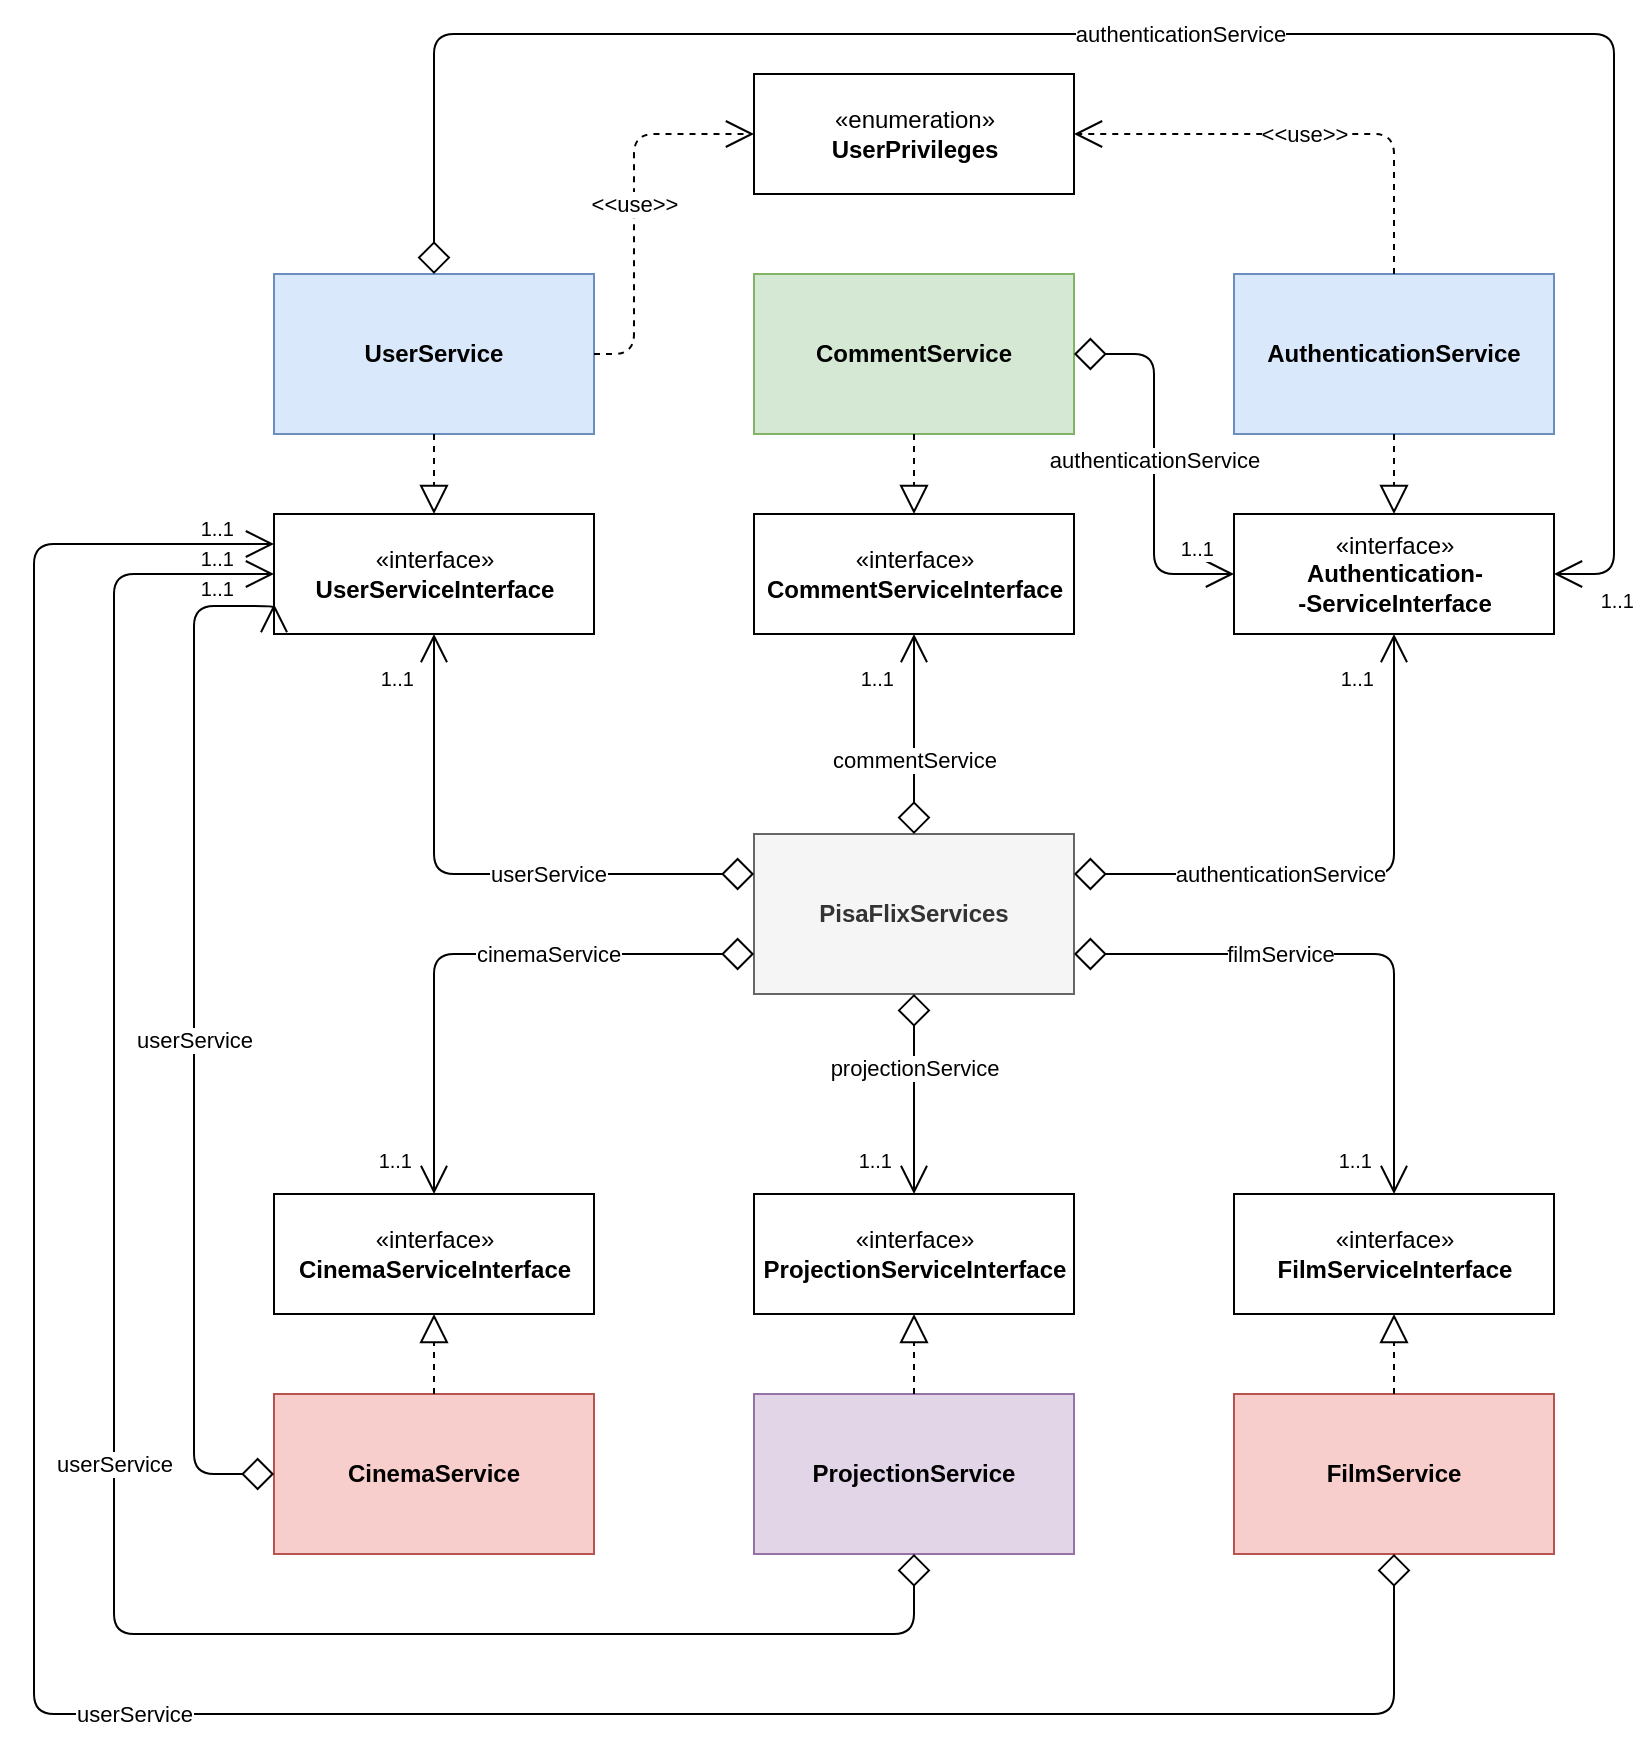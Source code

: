 <mxfile version="12.1.0" type="device" pages="1"><diagram id="Bxf1iPgv2D-pFVaHU1Q9" name="Pagina-1"><mxGraphModel dx="2232" dy="1047" grid="1" gridSize="10" guides="1" tooltips="1" connect="1" arrows="1" fold="1" page="1" pageScale="1" pageWidth="827" pageHeight="1169" math="0" shadow="0"><root><mxCell id="0"/><mxCell id="1" parent="0"/><mxCell id="_HV-07A1a2tNtoVVZqGB-9" value="&lt;p style=&quot;margin: 0px ; margin-top: 4px ; text-align: center&quot;&gt;&lt;b&gt;&lt;br&gt;&lt;br&gt;AuthenticationService&lt;/b&gt;&lt;br&gt;&lt;/p&gt;" style="verticalAlign=top;align=left;overflow=fill;fontSize=12;fontFamily=Helvetica;html=1;fillColor=#dae8fc;strokeColor=#6c8ebf;" parent="1" vertex="1"><mxGeometry x="560" y="240" width="160" height="80" as="geometry"/></mxCell><mxCell id="_HV-07A1a2tNtoVVZqGB-10" value="«interface»&lt;br&gt;&lt;b&gt;UserServiceInterface&lt;/b&gt;" style="html=1;" parent="1" vertex="1"><mxGeometry x="80" y="360" width="160" height="60" as="geometry"/></mxCell><mxCell id="_HV-07A1a2tNtoVVZqGB-11" value="&lt;p style=&quot;margin: 0px ; margin-top: 4px ; text-align: center&quot;&gt;&lt;b&gt;&lt;br&gt;&lt;br&gt;CommentService&lt;/b&gt;&lt;br&gt;&lt;/p&gt;" style="verticalAlign=top;align=left;overflow=fill;fontSize=12;fontFamily=Helvetica;html=1;fillColor=#d5e8d4;strokeColor=#82b366;" parent="1" vertex="1"><mxGeometry x="320" y="240" width="160" height="80" as="geometry"/></mxCell><mxCell id="_HV-07A1a2tNtoVVZqGB-12" value="&lt;p style=&quot;margin: 0px ; margin-top: 4px ; text-align: center&quot;&gt;&lt;b&gt;&lt;br&gt;&lt;br&gt;FilmService&lt;/b&gt;&lt;br&gt;&lt;/p&gt;" style="verticalAlign=top;align=left;overflow=fill;fontSize=12;fontFamily=Helvetica;html=1;fillColor=#f8cecc;strokeColor=#b85450;" parent="1" vertex="1"><mxGeometry x="560" y="800" width="160" height="80" as="geometry"/></mxCell><mxCell id="_HV-07A1a2tNtoVVZqGB-14" value="&lt;p style=&quot;margin: 4px 0px 0px&quot;&gt;&lt;b&gt;&lt;br&gt;&lt;br&gt;PisaFlixServices&lt;/b&gt;&lt;br&gt;&lt;/p&gt;" style="verticalAlign=top;align=center;overflow=fill;fontSize=12;fontFamily=Helvetica;html=1;fillColor=#f5f5f5;strokeColor=#666666;fontColor=#333333;" parent="1" vertex="1"><mxGeometry x="320" y="520" width="160" height="80" as="geometry"/></mxCell><mxCell id="_HV-07A1a2tNtoVVZqGB-24" value="«interface»&lt;br&gt;&lt;b&gt;CinemaServiceInterface&lt;/b&gt;" style="html=1;" parent="1" vertex="1"><mxGeometry x="80" y="700" width="160" height="60" as="geometry"/></mxCell><mxCell id="_HV-07A1a2tNtoVVZqGB-25" value="&lt;p style=&quot;margin: 0px ; margin-top: 4px ; text-align: center&quot;&gt;&lt;b&gt;&lt;br&gt;&lt;br&gt;UserService&lt;/b&gt;&lt;br&gt;&lt;/p&gt;" style="verticalAlign=top;align=left;overflow=fill;fontSize=12;fontFamily=Helvetica;html=1;fillColor=#dae8fc;strokeColor=#6c8ebf;" parent="1" vertex="1"><mxGeometry x="80" y="240" width="160" height="80" as="geometry"/></mxCell><mxCell id="_HV-07A1a2tNtoVVZqGB-26" value="«interface»&lt;br&gt;&lt;b&gt;ProjectionServiceInterface&lt;/b&gt;" style="html=1;" parent="1" vertex="1"><mxGeometry x="320" y="700" width="160" height="60" as="geometry"/></mxCell><mxCell id="_HV-07A1a2tNtoVVZqGB-29" value="&lt;p style=&quot;margin: 0px ; margin-top: 4px ; text-align: center&quot;&gt;&lt;b&gt;&lt;br&gt;&lt;br&gt;ProjectionService&lt;/b&gt;&lt;br&gt;&lt;/p&gt;" style="verticalAlign=top;align=left;overflow=fill;fontSize=12;fontFamily=Helvetica;html=1;fillColor=#e1d5e7;strokeColor=#9673a6;" parent="1" vertex="1"><mxGeometry x="320" y="800" width="160" height="80" as="geometry"/></mxCell><mxCell id="_HV-07A1a2tNtoVVZqGB-30" value="«enumeration»&lt;br&gt;&lt;b&gt;UserPrivileges&lt;/b&gt;" style="html=1;" parent="1" vertex="1"><mxGeometry x="320" y="140" width="160" height="60" as="geometry"/></mxCell><mxCell id="_HV-07A1a2tNtoVVZqGB-31" value="«interface»&lt;br&gt;&lt;b&gt;Authentication-&lt;br&gt;-ServiceInterface&lt;/b&gt;" style="html=1;" parent="1" vertex="1"><mxGeometry x="560" y="360" width="160" height="60" as="geometry"/></mxCell><mxCell id="_HV-07A1a2tNtoVVZqGB-32" value="«interface»&lt;br&gt;&lt;b&gt;FilmServiceInterface&lt;/b&gt;" style="html=1;" parent="1" vertex="1"><mxGeometry x="560" y="700" width="160" height="60" as="geometry"/></mxCell><mxCell id="_HV-07A1a2tNtoVVZqGB-35" value="«interface»&lt;br&gt;&lt;b&gt;CommentServiceInterface&lt;/b&gt;" style="html=1;" parent="1" vertex="1"><mxGeometry x="320" y="360" width="160" height="60" as="geometry"/></mxCell><mxCell id="_HV-07A1a2tNtoVVZqGB-36" value="&lt;p style=&quot;margin: 0px ; margin-top: 4px ; text-align: center&quot;&gt;&lt;b&gt;&lt;br&gt;&lt;br&gt;CinemaService&lt;/b&gt;&lt;br&gt;&lt;/p&gt;" style="verticalAlign=top;align=left;overflow=fill;fontSize=12;fontFamily=Helvetica;html=1;fillColor=#f8cecc;strokeColor=#b85450;" parent="1" vertex="1"><mxGeometry x="80" y="800" width="160" height="80" as="geometry"/></mxCell><mxCell id="_HV-07A1a2tNtoVVZqGB-39" value="" style="endArrow=block;dashed=1;endFill=0;endSize=12;html=1;entryX=0.5;entryY=1;entryDx=0;entryDy=0;exitX=0.5;exitY=0;exitDx=0;exitDy=0;" parent="1" source="_HV-07A1a2tNtoVVZqGB-36" target="_HV-07A1a2tNtoVVZqGB-24" edge="1"><mxGeometry width="160" relative="1" as="geometry"><mxPoint x="220" y="780" as="sourcePoint"/><mxPoint x="240" y="900" as="targetPoint"/></mxGeometry></mxCell><mxCell id="_HV-07A1a2tNtoVVZqGB-41" value="userService" style="endArrow=open;html=1;endSize=12;startArrow=diamond;startSize=14;startFill=0;edgeStyle=orthogonalEdgeStyle;exitX=0;exitY=0.5;exitDx=0;exitDy=0;entryX=0;entryY=0.75;entryDx=0;entryDy=0;" parent="1" source="_HV-07A1a2tNtoVVZqGB-36" target="_HV-07A1a2tNtoVVZqGB-10" edge="1"><mxGeometry relative="1" as="geometry"><mxPoint x="80" y="900" as="sourcePoint"/><mxPoint x="40" y="410" as="targetPoint"/><Array as="points"><mxPoint x="40" y="840"/><mxPoint x="40" y="406"/></Array></mxGeometry></mxCell><mxCell id="_HV-07A1a2tNtoVVZqGB-42" value="" style="resizable=0;html=1;align=left;verticalAlign=top;labelBackgroundColor=#ffffff;fontSize=10;" parent="_HV-07A1a2tNtoVVZqGB-41" connectable="0" vertex="1"><mxGeometry x="-1" relative="1" as="geometry"/></mxCell><mxCell id="_HV-07A1a2tNtoVVZqGB-43" value="1..1" style="resizable=0;html=1;align=right;verticalAlign=top;labelBackgroundColor=#ffffff;fontSize=10;" parent="_HV-07A1a2tNtoVVZqGB-41" connectable="0" vertex="1"><mxGeometry x="1" relative="1" as="geometry"><mxPoint x="-20" y="-20" as="offset"/></mxGeometry></mxCell><mxCell id="_HV-07A1a2tNtoVVZqGB-45" value="cinemaService" style="endArrow=open;html=1;endSize=12;startArrow=diamond;startSize=14;startFill=0;edgeStyle=orthogonalEdgeStyle;exitX=0;exitY=0.75;exitDx=0;exitDy=0;entryX=0.5;entryY=0;entryDx=0;entryDy=0;" parent="1" source="_HV-07A1a2tNtoVVZqGB-14" target="_HV-07A1a2tNtoVVZqGB-24" edge="1"><mxGeometry x="-0.264" relative="1" as="geometry"><mxPoint x="90.353" y="849.706" as="sourcePoint"/><mxPoint x="90.353" y="400.294" as="targetPoint"/><Array as="points"><mxPoint x="160" y="580"/></Array><mxPoint as="offset"/></mxGeometry></mxCell><mxCell id="_HV-07A1a2tNtoVVZqGB-46" value="" style="resizable=0;html=1;align=left;verticalAlign=top;labelBackgroundColor=#ffffff;fontSize=10;" parent="_HV-07A1a2tNtoVVZqGB-45" connectable="0" vertex="1"><mxGeometry x="-1" relative="1" as="geometry"/></mxCell><mxCell id="_HV-07A1a2tNtoVVZqGB-47" value="1..1" style="resizable=0;html=1;align=right;verticalAlign=top;labelBackgroundColor=#ffffff;fontSize=10;" parent="_HV-07A1a2tNtoVVZqGB-45" connectable="0" vertex="1"><mxGeometry x="1" relative="1" as="geometry"><mxPoint x="-10.5" y="-29.5" as="offset"/></mxGeometry></mxCell><mxCell id="_HV-07A1a2tNtoVVZqGB-48" value="" style="endArrow=block;dashed=1;endFill=0;endSize=12;html=1;entryX=0.5;entryY=1;entryDx=0;entryDy=0;exitX=0.5;exitY=0;exitDx=0;exitDy=0;" parent="1" source="_HV-07A1a2tNtoVVZqGB-29" target="_HV-07A1a2tNtoVVZqGB-26" edge="1"><mxGeometry width="160" relative="1" as="geometry"><mxPoint x="170.0" y="810" as="sourcePoint"/><mxPoint x="170.0" y="770" as="targetPoint"/></mxGeometry></mxCell><mxCell id="_HV-07A1a2tNtoVVZqGB-49" value="userService" style="endArrow=open;html=1;endSize=12;startArrow=diamond;startSize=14;startFill=0;edgeStyle=orthogonalEdgeStyle;exitX=0.5;exitY=1;exitDx=0;exitDy=0;entryX=0;entryY=0.5;entryDx=0;entryDy=0;" parent="1" source="_HV-07A1a2tNtoVVZqGB-29" target="_HV-07A1a2tNtoVVZqGB-10" edge="1"><mxGeometry relative="1" as="geometry"><mxPoint x="90.353" y="849.706" as="sourcePoint"/><mxPoint x="90.353" y="400.294" as="targetPoint"/><Array as="points"><mxPoint x="400" y="920"/><mxPoint y="920"/><mxPoint y="390"/></Array></mxGeometry></mxCell><mxCell id="_HV-07A1a2tNtoVVZqGB-50" value="" style="resizable=0;html=1;align=left;verticalAlign=top;labelBackgroundColor=#ffffff;fontSize=10;" parent="_HV-07A1a2tNtoVVZqGB-49" connectable="0" vertex="1"><mxGeometry x="-1" relative="1" as="geometry"/></mxCell><mxCell id="_HV-07A1a2tNtoVVZqGB-51" value="1..1" style="resizable=0;html=1;align=right;verticalAlign=top;labelBackgroundColor=#ffffff;fontSize=10;" parent="_HV-07A1a2tNtoVVZqGB-49" connectable="0" vertex="1"><mxGeometry x="1" relative="1" as="geometry"><mxPoint x="-20" y="-20" as="offset"/></mxGeometry></mxCell><mxCell id="_HV-07A1a2tNtoVVZqGB-52" value="projectionService" style="endArrow=open;html=1;endSize=12;startArrow=diamond;startSize=14;startFill=0;edgeStyle=orthogonalEdgeStyle;exitX=0.5;exitY=1;exitDx=0;exitDy=0;entryX=0.5;entryY=0;entryDx=0;entryDy=0;" parent="1" source="_HV-07A1a2tNtoVVZqGB-14" target="_HV-07A1a2tNtoVVZqGB-26" edge="1"><mxGeometry x="-0.264" relative="1" as="geometry"><mxPoint x="329.857" y="569.714" as="sourcePoint"/><mxPoint x="169.857" y="709.714" as="targetPoint"/><Array as="points"><mxPoint x="400" y="670"/><mxPoint x="400" y="670"/></Array><mxPoint as="offset"/></mxGeometry></mxCell><mxCell id="_HV-07A1a2tNtoVVZqGB-53" value="" style="resizable=0;html=1;align=left;verticalAlign=top;labelBackgroundColor=#ffffff;fontSize=10;" parent="_HV-07A1a2tNtoVVZqGB-52" connectable="0" vertex="1"><mxGeometry x="-1" relative="1" as="geometry"/></mxCell><mxCell id="_HV-07A1a2tNtoVVZqGB-54" value="1..1" style="resizable=0;html=1;align=right;verticalAlign=top;labelBackgroundColor=#ffffff;fontSize=10;" parent="_HV-07A1a2tNtoVVZqGB-52" connectable="0" vertex="1"><mxGeometry x="1" relative="1" as="geometry"><mxPoint x="-10.5" y="-29.5" as="offset"/></mxGeometry></mxCell><mxCell id="_HV-07A1a2tNtoVVZqGB-55" value="filmService" style="endArrow=open;html=1;endSize=12;startArrow=diamond;startSize=14;startFill=0;edgeStyle=orthogonalEdgeStyle;exitX=1;exitY=0.75;exitDx=0;exitDy=0;entryX=0.5;entryY=0;entryDx=0;entryDy=0;" parent="1" source="_HV-07A1a2tNtoVVZqGB-14" target="_HV-07A1a2tNtoVVZqGB-32" edge="1"><mxGeometry x="-0.264" relative="1" as="geometry"><mxPoint x="410" y="610.167" as="sourcePoint"/><mxPoint x="410" y="710.167" as="targetPoint"/><Array as="points"><mxPoint x="640" y="580"/></Array><mxPoint as="offset"/></mxGeometry></mxCell><mxCell id="_HV-07A1a2tNtoVVZqGB-56" value="" style="resizable=0;html=1;align=left;verticalAlign=top;labelBackgroundColor=#ffffff;fontSize=10;" parent="_HV-07A1a2tNtoVVZqGB-55" connectable="0" vertex="1"><mxGeometry x="-1" relative="1" as="geometry"/></mxCell><mxCell id="_HV-07A1a2tNtoVVZqGB-57" value="1..1" style="resizable=0;html=1;align=right;verticalAlign=top;labelBackgroundColor=#ffffff;fontSize=10;" parent="_HV-07A1a2tNtoVVZqGB-55" connectable="0" vertex="1"><mxGeometry x="1" relative="1" as="geometry"><mxPoint x="-10.5" y="-29.5" as="offset"/></mxGeometry></mxCell><mxCell id="_HV-07A1a2tNtoVVZqGB-58" value="" style="endArrow=block;dashed=1;endFill=0;endSize=12;html=1;entryX=0.5;entryY=1;entryDx=0;entryDy=0;exitX=0.5;exitY=0;exitDx=0;exitDy=0;" parent="1" source="_HV-07A1a2tNtoVVZqGB-12" target="_HV-07A1a2tNtoVVZqGB-32" edge="1"><mxGeometry width="160" relative="1" as="geometry"><mxPoint x="410" y="810.0" as="sourcePoint"/><mxPoint x="410" y="770.0" as="targetPoint"/></mxGeometry></mxCell><mxCell id="_HV-07A1a2tNtoVVZqGB-59" value="" style="endArrow=block;dashed=1;endFill=0;endSize=12;html=1;entryX=0.5;entryY=0;entryDx=0;entryDy=0;exitX=0.5;exitY=1;exitDx=0;exitDy=0;" parent="1" source="_HV-07A1a2tNtoVVZqGB-9" target="_HV-07A1a2tNtoVVZqGB-31" edge="1"><mxGeometry width="160" relative="1" as="geometry"><mxPoint x="410" y="810.0" as="sourcePoint"/><mxPoint x="410" y="770.0" as="targetPoint"/></mxGeometry></mxCell><mxCell id="_HV-07A1a2tNtoVVZqGB-60" value="" style="endArrow=block;dashed=1;endFill=0;endSize=12;html=1;entryX=0.5;entryY=0;entryDx=0;entryDy=0;exitX=0.5;exitY=1;exitDx=0;exitDy=0;" parent="1" source="_HV-07A1a2tNtoVVZqGB-11" target="_HV-07A1a2tNtoVVZqGB-35" edge="1"><mxGeometry width="160" relative="1" as="geometry"><mxPoint x="650" y="330" as="sourcePoint"/><mxPoint x="650" y="370" as="targetPoint"/></mxGeometry></mxCell><mxCell id="_HV-07A1a2tNtoVVZqGB-61" value="" style="endArrow=block;dashed=1;endFill=0;endSize=12;html=1;entryX=0.5;entryY=0;entryDx=0;entryDy=0;exitX=0.5;exitY=1;exitDx=0;exitDy=0;" parent="1" source="_HV-07A1a2tNtoVVZqGB-25" target="_HV-07A1a2tNtoVVZqGB-10" edge="1"><mxGeometry width="160" relative="1" as="geometry"><mxPoint x="410" y="330" as="sourcePoint"/><mxPoint x="410" y="370" as="targetPoint"/></mxGeometry></mxCell><mxCell id="_HV-07A1a2tNtoVVZqGB-62" value="userService" style="endArrow=open;html=1;endSize=12;startArrow=diamond;startSize=14;startFill=0;edgeStyle=orthogonalEdgeStyle;exitX=0;exitY=0.25;exitDx=0;exitDy=0;entryX=0.5;entryY=1;entryDx=0;entryDy=0;" parent="1" source="_HV-07A1a2tNtoVVZqGB-14" target="_HV-07A1a2tNtoVVZqGB-10" edge="1"><mxGeometry x="-0.264" relative="1" as="geometry"><mxPoint x="330" y="590.167" as="sourcePoint"/><mxPoint x="170" y="710.167" as="targetPoint"/><Array as="points"><mxPoint x="160" y="540"/></Array><mxPoint as="offset"/></mxGeometry></mxCell><mxCell id="_HV-07A1a2tNtoVVZqGB-63" value="" style="resizable=0;html=1;align=left;verticalAlign=top;labelBackgroundColor=#ffffff;fontSize=10;" parent="_HV-07A1a2tNtoVVZqGB-62" connectable="0" vertex="1"><mxGeometry x="-1" relative="1" as="geometry"/></mxCell><mxCell id="_HV-07A1a2tNtoVVZqGB-64" value="1..1" style="resizable=0;html=1;align=right;verticalAlign=top;labelBackgroundColor=#ffffff;fontSize=10;" parent="_HV-07A1a2tNtoVVZqGB-62" connectable="0" vertex="1"><mxGeometry x="1" relative="1" as="geometry"><mxPoint x="-10" y="10" as="offset"/></mxGeometry></mxCell><mxCell id="_HV-07A1a2tNtoVVZqGB-66" value="commentService" style="endArrow=open;html=1;endSize=12;startArrow=diamond;startSize=14;startFill=0;edgeStyle=orthogonalEdgeStyle;exitX=0.5;exitY=0;exitDx=0;exitDy=0;entryX=0.5;entryY=1;entryDx=0;entryDy=0;" parent="1" source="_HV-07A1a2tNtoVVZqGB-14" target="_HV-07A1a2tNtoVVZqGB-35" edge="1"><mxGeometry x="-0.264" relative="1" as="geometry"><mxPoint x="330" y="550.167" as="sourcePoint"/><mxPoint x="170" y="430.167" as="targetPoint"/><Array as="points"><mxPoint x="400" y="450"/><mxPoint x="400" y="450"/></Array><mxPoint as="offset"/></mxGeometry></mxCell><mxCell id="_HV-07A1a2tNtoVVZqGB-67" value="" style="resizable=0;html=1;align=left;verticalAlign=top;labelBackgroundColor=#ffffff;fontSize=10;" parent="_HV-07A1a2tNtoVVZqGB-66" connectable="0" vertex="1"><mxGeometry x="-1" relative="1" as="geometry"/></mxCell><mxCell id="_HV-07A1a2tNtoVVZqGB-68" value="1..1" style="resizable=0;html=1;align=right;verticalAlign=top;labelBackgroundColor=#ffffff;fontSize=10;" parent="_HV-07A1a2tNtoVVZqGB-66" connectable="0" vertex="1"><mxGeometry x="1" relative="1" as="geometry"><mxPoint x="-10" y="10" as="offset"/></mxGeometry></mxCell><mxCell id="_HV-07A1a2tNtoVVZqGB-69" value="authenticationService" style="endArrow=open;html=1;endSize=12;startArrow=diamond;startSize=14;startFill=0;edgeStyle=orthogonalEdgeStyle;exitX=1;exitY=0.25;exitDx=0;exitDy=0;entryX=0.5;entryY=1;entryDx=0;entryDy=0;" parent="1" source="_HV-07A1a2tNtoVVZqGB-14" target="_HV-07A1a2tNtoVVZqGB-31" edge="1"><mxGeometry x="-0.264" relative="1" as="geometry"><mxPoint x="410" y="530" as="sourcePoint"/><mxPoint x="410" y="430" as="targetPoint"/><Array as="points"><mxPoint x="640" y="540"/></Array><mxPoint as="offset"/></mxGeometry></mxCell><mxCell id="_HV-07A1a2tNtoVVZqGB-70" value="" style="resizable=0;html=1;align=left;verticalAlign=top;labelBackgroundColor=#ffffff;fontSize=10;" parent="_HV-07A1a2tNtoVVZqGB-69" connectable="0" vertex="1"><mxGeometry x="-1" relative="1" as="geometry"/></mxCell><mxCell id="_HV-07A1a2tNtoVVZqGB-71" value="1..1" style="resizable=0;html=1;align=right;verticalAlign=top;labelBackgroundColor=#ffffff;fontSize=10;" parent="_HV-07A1a2tNtoVVZqGB-69" connectable="0" vertex="1"><mxGeometry x="1" relative="1" as="geometry"><mxPoint x="-10" y="10" as="offset"/></mxGeometry></mxCell><mxCell id="_HV-07A1a2tNtoVVZqGB-72" value="&amp;lt;&amp;lt;use&amp;gt;&amp;gt;" style="endArrow=open;endSize=12;dashed=1;html=1;entryX=0;entryY=0.5;entryDx=0;entryDy=0;" parent="1" target="_HV-07A1a2tNtoVVZqGB-30" edge="1"><mxGeometry width="160" relative="1" as="geometry"><mxPoint x="240" y="280" as="sourcePoint"/><mxPoint x="320" y="460" as="targetPoint"/><Array as="points"><mxPoint x="260" y="280"/><mxPoint x="260" y="170"/></Array></mxGeometry></mxCell><mxCell id="_HV-07A1a2tNtoVVZqGB-74" value="&amp;lt;&amp;lt;use&amp;gt;&amp;gt;" style="endArrow=open;endSize=12;dashed=1;html=1;exitX=0.5;exitY=0;exitDx=0;exitDy=0;entryX=1;entryY=0.5;entryDx=0;entryDy=0;" parent="1" source="_HV-07A1a2tNtoVVZqGB-9" target="_HV-07A1a2tNtoVVZqGB-30" edge="1"><mxGeometry width="160" relative="1" as="geometry"><mxPoint x="250" y="290" as="sourcePoint"/><mxPoint x="380" y="230" as="targetPoint"/><Array as="points"><mxPoint x="640" y="170"/></Array></mxGeometry></mxCell><mxCell id="_HV-07A1a2tNtoVVZqGB-75" value="userService" style="endArrow=open;html=1;endSize=12;startArrow=diamond;startSize=14;startFill=0;edgeStyle=orthogonalEdgeStyle;exitX=0.5;exitY=1;exitDx=0;exitDy=0;entryX=0;entryY=0.25;entryDx=0;entryDy=0;" parent="1" source="_HV-07A1a2tNtoVVZqGB-12" target="_HV-07A1a2tNtoVVZqGB-10" edge="1"><mxGeometry x="-0.03" relative="1" as="geometry"><mxPoint x="409.857" y="889.714" as="sourcePoint"/><mxPoint x="89.857" y="385.429" as="targetPoint"/><Array as="points"><mxPoint x="640" y="960"/><mxPoint x="-40" y="960"/><mxPoint x="-40" y="375"/></Array><mxPoint as="offset"/></mxGeometry></mxCell><mxCell id="_HV-07A1a2tNtoVVZqGB-76" value="" style="resizable=0;html=1;align=left;verticalAlign=top;labelBackgroundColor=#ffffff;fontSize=10;" parent="_HV-07A1a2tNtoVVZqGB-75" connectable="0" vertex="1"><mxGeometry x="-1" relative="1" as="geometry"/></mxCell><mxCell id="_HV-07A1a2tNtoVVZqGB-77" value="1..1" style="resizable=0;html=1;align=right;verticalAlign=top;labelBackgroundColor=#ffffff;fontSize=10;" parent="_HV-07A1a2tNtoVVZqGB-75" connectable="0" vertex="1"><mxGeometry x="1" relative="1" as="geometry"><mxPoint x="-20" y="-20" as="offset"/></mxGeometry></mxCell><mxCell id="_HV-07A1a2tNtoVVZqGB-79" value="authenticationService" style="endArrow=open;html=1;endSize=12;startArrow=diamond;startSize=14;startFill=0;edgeStyle=orthogonalEdgeStyle;exitX=1;exitY=0.5;exitDx=0;exitDy=0;entryX=0;entryY=0.5;entryDx=0;entryDy=0;" parent="1" source="_HV-07A1a2tNtoVVZqGB-11" target="_HV-07A1a2tNtoVVZqGB-31" edge="1"><mxGeometry x="-0.024" relative="1" as="geometry"><mxPoint x="650" y="889.714" as="sourcePoint"/><mxPoint x="90" y="385.429" as="targetPoint"/><mxPoint as="offset"/></mxGeometry></mxCell><mxCell id="_HV-07A1a2tNtoVVZqGB-80" value="" style="resizable=0;html=1;align=left;verticalAlign=top;labelBackgroundColor=#ffffff;fontSize=10;" parent="_HV-07A1a2tNtoVVZqGB-79" connectable="0" vertex="1"><mxGeometry x="-1" relative="1" as="geometry"/></mxCell><mxCell id="_HV-07A1a2tNtoVVZqGB-81" value="1..1" style="resizable=0;html=1;align=right;verticalAlign=top;labelBackgroundColor=#ffffff;fontSize=10;" parent="_HV-07A1a2tNtoVVZqGB-79" connectable="0" vertex="1"><mxGeometry x="1" relative="1" as="geometry"><mxPoint x="-10" y="-25" as="offset"/></mxGeometry></mxCell><mxCell id="_HV-07A1a2tNtoVVZqGB-82" value="authenticationService" style="endArrow=open;html=1;endSize=12;startArrow=diamond;startSize=14;startFill=0;edgeStyle=orthogonalEdgeStyle;exitX=0.5;exitY=0;exitDx=0;exitDy=0;entryX=1;entryY=0.5;entryDx=0;entryDy=0;" parent="1" source="_HV-07A1a2tNtoVVZqGB-25" target="_HV-07A1a2tNtoVVZqGB-31" edge="1"><mxGeometry x="-0.024" relative="1" as="geometry"><mxPoint x="490" y="289.714" as="sourcePoint"/><mxPoint x="570" y="399.714" as="targetPoint"/><mxPoint as="offset"/><Array as="points"><mxPoint x="160" y="120"/><mxPoint x="750" y="120"/><mxPoint x="750" y="390"/></Array></mxGeometry></mxCell><mxCell id="_HV-07A1a2tNtoVVZqGB-83" value="" style="resizable=0;html=1;align=left;verticalAlign=top;labelBackgroundColor=#ffffff;fontSize=10;" parent="_HV-07A1a2tNtoVVZqGB-82" connectable="0" vertex="1"><mxGeometry x="-1" relative="1" as="geometry"/></mxCell><mxCell id="_HV-07A1a2tNtoVVZqGB-84" value="1..1" style="resizable=0;html=1;align=right;verticalAlign=top;labelBackgroundColor=#ffffff;fontSize=10;" parent="_HV-07A1a2tNtoVVZqGB-82" connectable="0" vertex="1"><mxGeometry x="1" relative="1" as="geometry"><mxPoint x="40" y="0.5" as="offset"/></mxGeometry></mxCell></root></mxGraphModel></diagram></mxfile>